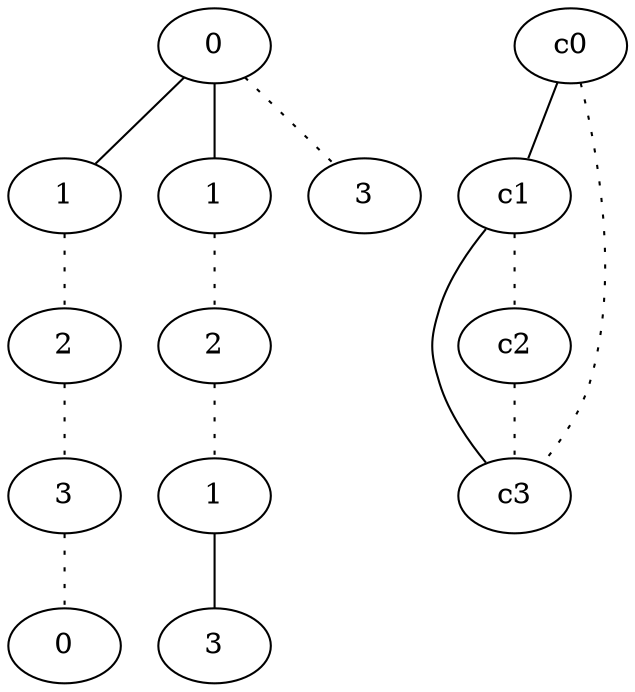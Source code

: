 graph {
a0[label=0];
a1[label=1];
a2[label=2];
a3[label=3];
a4[label=0];
a5[label=1];
a6[label=2];
a7[label=1];
a8[label=3];
a9[label=3];
a0 -- a1;
a0 -- a5;
a0 -- a9 [style=dotted];
a1 -- a2 [style=dotted];
a2 -- a3 [style=dotted];
a3 -- a4 [style=dotted];
a5 -- a6 [style=dotted];
a6 -- a7 [style=dotted];
a7 -- a8;
c0 -- c1;
c0 -- c3 [style=dotted];
c1 -- c2 [style=dotted];
c1 -- c3;
c2 -- c3 [style=dotted];
}
